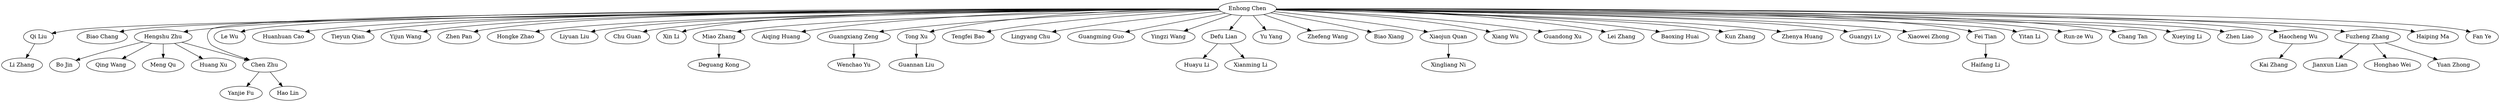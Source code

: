 strict digraph G{
"Enhong Chen" -> "Qi Liu"
"Enhong Chen" -> "Biao Chang"
"Enhong Chen" -> "Hengshu Zhu"
"Enhong Chen" -> "Miao Zhang"
"Enhong Chen" -> "Le Wu"
"Enhong Chen" -> "Huanhuan Cao"
"Enhong Chen" -> "Tieyun Qian"
"Enhong Chen" -> "Yijun Wang"
"Enhong Chen" -> "Zhen Pan"
"Enhong Chen" -> "Hongke Zhao"
"Enhong Chen" -> "Liyuan Liu"
"Enhong Chen" -> "Chu Guan"
"Enhong Chen" -> "Xin Li"
"Enhong Chen" -> "Chen Zhu"
"Enhong Chen" -> "Aiqing Huang"
"Enhong Chen" -> "Guangxiang Zeng"
"Enhong Chen" -> "Tong Xu"
"Enhong Chen" -> "Tengfei Bao"
"Enhong Chen" -> "Lingyang Chu"
"Enhong Chen" -> "Guangming Guo"
"Enhong Chen" -> "Yingzi Wang"
"Enhong Chen" -> "Defu Lian"
"Enhong Chen" -> "Yu Yang"
"Enhong Chen" -> "Zhefeng Wang"
"Enhong Chen" -> "Biao Xiang"
"Enhong Chen" -> "Xiaojun Quan"
"Enhong Chen" -> "Xiang Wu"
"Enhong Chen" -> "Guandong Xu"
"Enhong Chen" -> "Lei Zhang"
"Enhong Chen" -> "Baoxing Huai"
"Enhong Chen" -> "Kun Zhang"
"Enhong Chen" -> "Zhenya Huang"
"Enhong Chen" -> "Guangyi Lv"
"Enhong Chen" -> "Xiaowei Zhong"
"Enhong Chen" -> "Fei Tian"
"Enhong Chen" -> "Yitan Li"
"Enhong Chen" -> "Run-ze Wu"
"Enhong Chen" -> "Chang Tan"
"Enhong Chen" -> "Xueying Li"
"Enhong Chen" -> "Zhen Liao"
"Enhong Chen" -> "Haocheng Wu"
"Enhong Chen" -> "Fuzheng Zhang"
"Enhong Chen" -> "Haiping Ma"
"Enhong Chen" -> "Fan Ye"
"Fei Tian" -> "Haifang Li"
"Haocheng Wu" -> "Kai Zhang"
"Defu Lian" -> "Xianming Li"
"Defu Lian" -> "Huayu Li"
"Fuzheng Zhang" -> "Honghao Wei"
"Fuzheng Zhang" -> "Yuan Zhong"
"Fuzheng Zhang" -> "Jianxun Lian"
"Xiaojun Quan" -> "Xingliang Ni"
"Miao Zhang" -> "Deguang Kong"
"Qi Liu" -> "Li Zhang"
"Chen Zhu" -> "Yanjie Fu"
"Chen Zhu" -> "Hao Lin"
"Hengshu Zhu" -> "Huang Xu"
"Hengshu Zhu" -> "Bo Jin"
"Hengshu Zhu" -> "Chen Zhu"
"Hengshu Zhu" -> "Qing Wang"
"Hengshu Zhu" -> "Meng Qu"
"Guangxiang Zeng" -> "Wenchao Yu"
"Tong Xu" -> "Guannan Liu"
}